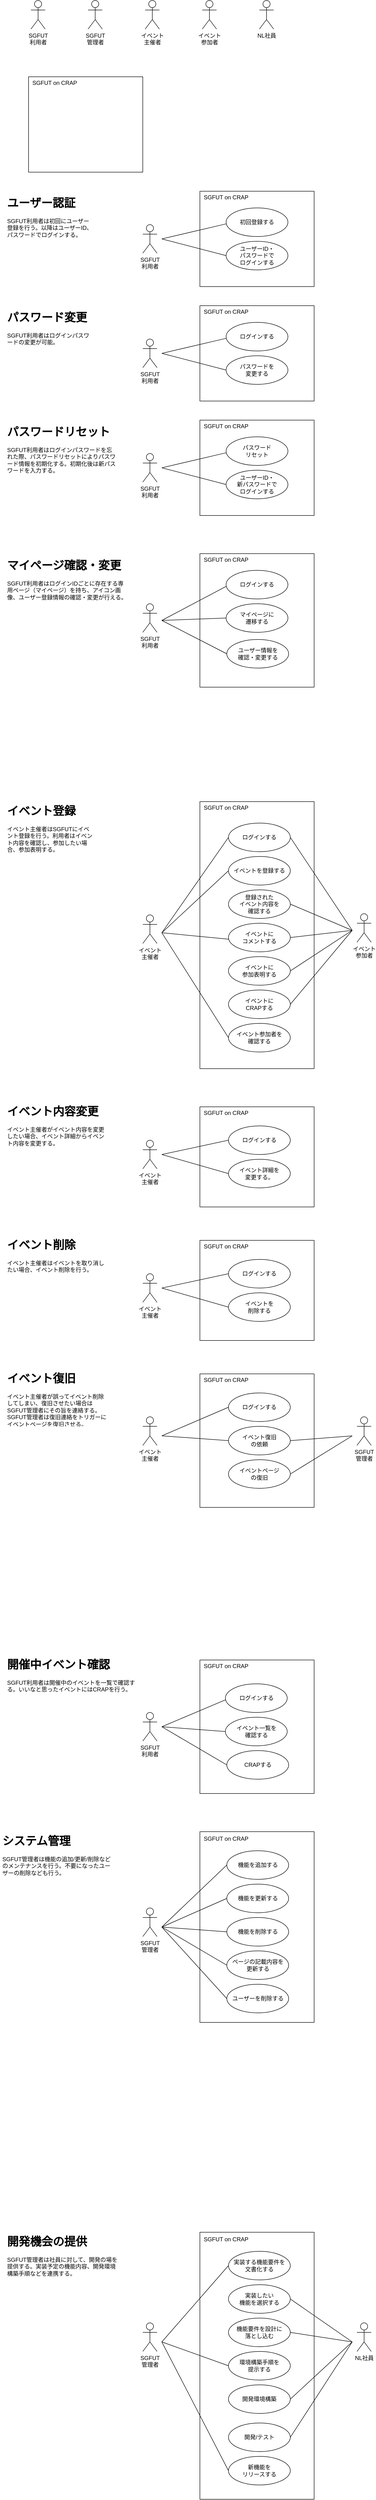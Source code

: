 <mxfile version="15.9.4" type="github">
  <diagram id="v2qQB46jnsBQJeu8lHIV" name="Page-1">
    <mxGraphModel dx="1825" dy="1777" grid="0" gridSize="10" guides="1" tooltips="1" connect="1" arrows="1" fold="1" page="1" pageScale="1" pageWidth="827" pageHeight="1169" math="0" shadow="0">
      <root>
        <mxCell id="0" />
        <mxCell id="1" parent="0" />
        <mxCell id="WeLaR92I-kGNufDvTVf9-1" value="イベント&lt;br&gt;主催者" style="shape=umlActor;verticalLabelPosition=bottom;verticalAlign=top;html=1;outlineConnect=0;fontStyle=0" parent="1" vertex="1">
          <mxGeometry x="-520" y="797.5" width="30" height="60" as="geometry" />
        </mxCell>
        <mxCell id="WeLaR92I-kGNufDvTVf9-4" value="" style="rounded=0;whiteSpace=wrap;html=1;" parent="1" vertex="1">
          <mxGeometry x="-400" y="560" width="240" height="560" as="geometry" />
        </mxCell>
        <mxCell id="WeLaR92I-kGNufDvTVf9-5" value="SGFUT on CRAP" style="text;html=1;strokeColor=none;fillColor=none;align=center;verticalAlign=middle;whiteSpace=wrap;rounded=0;" parent="1" vertex="1">
          <mxGeometry x="-400" y="560" width="110" height="25" as="geometry" />
        </mxCell>
        <mxCell id="WeLaR92I-kGNufDvTVf9-8" value="ログインする" style="ellipse;whiteSpace=wrap;html=1;" parent="1" vertex="1">
          <mxGeometry x="-340" y="605" width="130" height="60" as="geometry" />
        </mxCell>
        <mxCell id="WeLaR92I-kGNufDvTVf9-9" value="イベントを登録する" style="ellipse;whiteSpace=wrap;html=1;" parent="1" vertex="1">
          <mxGeometry x="-340" y="675" width="130" height="60" as="geometry" />
        </mxCell>
        <mxCell id="WeLaR92I-kGNufDvTVf9-10" value="登録された&lt;br&gt;イベント内容を&lt;br&gt;確認する" style="ellipse;whiteSpace=wrap;html=1;" parent="1" vertex="1">
          <mxGeometry x="-340" y="745" width="130" height="60" as="geometry" />
        </mxCell>
        <mxCell id="WeLaR92I-kGNufDvTVf9-11" value="イベントに&lt;br&gt;コメントする" style="ellipse;whiteSpace=wrap;html=1;" parent="1" vertex="1">
          <mxGeometry x="-340" y="815" width="130" height="60" as="geometry" />
        </mxCell>
        <mxCell id="WeLaR92I-kGNufDvTVf9-12" value="イベントに&lt;br&gt;参加表明する" style="ellipse;whiteSpace=wrap;html=1;" parent="1" vertex="1">
          <mxGeometry x="-340" y="885" width="130" height="60" as="geometry" />
        </mxCell>
        <mxCell id="WeLaR92I-kGNufDvTVf9-13" value="イベントに&lt;br&gt;CRAPする" style="ellipse;whiteSpace=wrap;html=1;" parent="1" vertex="1">
          <mxGeometry x="-340" y="955" width="130" height="60" as="geometry" />
        </mxCell>
        <mxCell id="WeLaR92I-kGNufDvTVf9-16" value="" style="endArrow=none;html=1;rounded=0;entryX=0;entryY=0.5;entryDx=0;entryDy=0;" parent="1" target="WeLaR92I-kGNufDvTVf9-8" edge="1">
          <mxGeometry width="50" height="50" relative="1" as="geometry">
            <mxPoint x="-480" y="835" as="sourcePoint" />
            <mxPoint x="-329.22" y="648.3" as="targetPoint" />
          </mxGeometry>
        </mxCell>
        <mxCell id="WeLaR92I-kGNufDvTVf9-17" value="" style="endArrow=none;html=1;rounded=0;entryX=0;entryY=0.5;entryDx=0;entryDy=0;" parent="1" target="WeLaR92I-kGNufDvTVf9-9" edge="1">
          <mxGeometry width="50" height="50" relative="1" as="geometry">
            <mxPoint x="-480" y="835" as="sourcePoint" />
            <mxPoint x="-330.0" y="715" as="targetPoint" />
          </mxGeometry>
        </mxCell>
        <mxCell id="WeLaR92I-kGNufDvTVf9-18" value="" style="endArrow=none;html=1;rounded=0;entryX=1;entryY=0.5;entryDx=0;entryDy=0;" parent="1" target="WeLaR92I-kGNufDvTVf9-10" edge="1">
          <mxGeometry width="50" height="50" relative="1" as="geometry">
            <mxPoint x="-80" y="830" as="sourcePoint" />
            <mxPoint x="-330.0" y="785" as="targetPoint" />
          </mxGeometry>
        </mxCell>
        <mxCell id="WeLaR92I-kGNufDvTVf9-19" value="" style="endArrow=none;html=1;rounded=0;entryX=0.006;entryY=0.559;entryDx=0;entryDy=0;entryPerimeter=0;" parent="1" target="WeLaR92I-kGNufDvTVf9-11" edge="1">
          <mxGeometry width="50" height="50" relative="1" as="geometry">
            <mxPoint x="-480" y="835" as="sourcePoint" />
            <mxPoint x="-330.26" y="858.72" as="targetPoint" />
          </mxGeometry>
        </mxCell>
        <mxCell id="WeLaR92I-kGNufDvTVf9-23" value="SGFUT&lt;br&gt;管理者" style="shape=umlActor;verticalLabelPosition=bottom;verticalAlign=top;html=1;outlineConnect=0;fontStyle=0" parent="1" vertex="1">
          <mxGeometry x="-520" y="2880" width="30" height="60" as="geometry" />
        </mxCell>
        <mxCell id="WeLaR92I-kGNufDvTVf9-24" value="" style="rounded=0;whiteSpace=wrap;html=1;" parent="1" vertex="1">
          <mxGeometry x="-400" y="2720" width="240" height="400" as="geometry" />
        </mxCell>
        <mxCell id="WeLaR92I-kGNufDvTVf9-25" value="SGFUT on CRAP" style="text;html=1;strokeColor=none;fillColor=none;align=center;verticalAlign=middle;whiteSpace=wrap;rounded=0;" parent="1" vertex="1">
          <mxGeometry x="-400" y="2720" width="110" height="30" as="geometry" />
        </mxCell>
        <mxCell id="WeLaR92I-kGNufDvTVf9-26" value="機能を追加する" style="ellipse;whiteSpace=wrap;html=1;" parent="1" vertex="1">
          <mxGeometry x="-343.5" y="2760" width="130" height="60" as="geometry" />
        </mxCell>
        <mxCell id="WeLaR92I-kGNufDvTVf9-27" value="機能を更新する" style="ellipse;whiteSpace=wrap;html=1;" parent="1" vertex="1">
          <mxGeometry x="-343.5" y="2830" width="130" height="60" as="geometry" />
        </mxCell>
        <mxCell id="WeLaR92I-kGNufDvTVf9-28" value="機能を削除する" style="ellipse;whiteSpace=wrap;html=1;" parent="1" vertex="1">
          <mxGeometry x="-343.5" y="2900" width="130" height="60" as="geometry" />
        </mxCell>
        <mxCell id="WeLaR92I-kGNufDvTVf9-29" value="ページの記載内容を&lt;br&gt;更新する" style="ellipse;whiteSpace=wrap;html=1;" parent="1" vertex="1">
          <mxGeometry x="-343.5" y="2970" width="130" height="60" as="geometry" />
        </mxCell>
        <mxCell id="WeLaR92I-kGNufDvTVf9-30" value="ユーザーを削除する" style="ellipse;whiteSpace=wrap;html=1;" parent="1" vertex="1">
          <mxGeometry x="-343.5" y="3040" width="130" height="60" as="geometry" />
        </mxCell>
        <mxCell id="WeLaR92I-kGNufDvTVf9-31" value="" style="endArrow=none;html=1;rounded=0;entryX=0;entryY=0.5;entryDx=0;entryDy=0;" parent="1" target="WeLaR92I-kGNufDvTVf9-26" edge="1">
          <mxGeometry width="50" height="50" relative="1" as="geometry">
            <mxPoint x="-480" y="2920" as="sourcePoint" />
            <mxPoint x="-340" y="2794.57" as="targetPoint" />
          </mxGeometry>
        </mxCell>
        <mxCell id="WeLaR92I-kGNufDvTVf9-32" value="" style="endArrow=none;html=1;rounded=0;entryX=0;entryY=0.5;entryDx=0;entryDy=0;" parent="1" target="WeLaR92I-kGNufDvTVf9-27" edge="1">
          <mxGeometry width="50" height="50" relative="1" as="geometry">
            <mxPoint x="-480" y="2920" as="sourcePoint" />
            <mxPoint x="-330.0" y="2800" as="targetPoint" />
          </mxGeometry>
        </mxCell>
        <mxCell id="WeLaR92I-kGNufDvTVf9-33" value="" style="endArrow=none;html=1;rounded=0;entryX=0;entryY=0.5;entryDx=0;entryDy=0;" parent="1" target="WeLaR92I-kGNufDvTVf9-28" edge="1">
          <mxGeometry width="50" height="50" relative="1" as="geometry">
            <mxPoint x="-480" y="2920" as="sourcePoint" />
            <mxPoint x="-330.0" y="2870" as="targetPoint" />
          </mxGeometry>
        </mxCell>
        <mxCell id="WeLaR92I-kGNufDvTVf9-34" value="" style="endArrow=none;html=1;rounded=0;entryX=0;entryY=0.5;entryDx=0;entryDy=0;" parent="1" target="WeLaR92I-kGNufDvTVf9-29" edge="1">
          <mxGeometry width="50" height="50" relative="1" as="geometry">
            <mxPoint x="-480" y="2920" as="sourcePoint" />
            <mxPoint x="-330.0" y="2940" as="targetPoint" />
          </mxGeometry>
        </mxCell>
        <mxCell id="WeLaR92I-kGNufDvTVf9-35" value="" style="endArrow=none;html=1;rounded=0;entryX=0;entryY=0.5;entryDx=0;entryDy=0;" parent="1" target="WeLaR92I-kGNufDvTVf9-30" edge="1">
          <mxGeometry width="50" height="50" relative="1" as="geometry">
            <mxPoint x="-480" y="2920" as="sourcePoint" />
            <mxPoint x="-330.0" y="3010" as="targetPoint" />
          </mxGeometry>
        </mxCell>
        <mxCell id="WeLaR92I-kGNufDvTVf9-37" value="&lt;h1&gt;イベント登録&lt;/h1&gt;&lt;p&gt;イベント主催者はSGFUTにイベント登録を行う。利用者はイベント内容を確認し、参加したい場合、参加表明する。&lt;/p&gt;" style="text;html=1;strokeColor=none;fillColor=none;spacing=5;spacingTop=-20;whiteSpace=wrap;overflow=hidden;rounded=0;" parent="1" vertex="1">
          <mxGeometry x="-810" y="560" width="190" height="120" as="geometry" />
        </mxCell>
        <mxCell id="WeLaR92I-kGNufDvTVf9-41" value="&lt;h1&gt;システム管理&lt;/h1&gt;&lt;p&gt;SGFUT管理者は機能の追加/更新/削除などのメンテナンスを行う。不要になったユーザーの削除なども行う。&lt;/p&gt;" style="text;html=1;strokeColor=none;fillColor=none;spacing=5;spacingTop=-20;whiteSpace=wrap;overflow=hidden;rounded=0;" parent="1" vertex="1">
          <mxGeometry x="-820" y="2720" width="240" height="120" as="geometry" />
        </mxCell>
        <mxCell id="WeLaR92I-kGNufDvTVf9-42" value="&lt;h1&gt;開発機会の提供&lt;/h1&gt;&lt;p&gt;SGFUT管理者は社員に対して、開発の場を提供する。実装予定の機能内容、開発環境構築手順などを連携する。&lt;/p&gt;" style="text;html=1;strokeColor=none;fillColor=none;spacing=5;spacingTop=-20;whiteSpace=wrap;overflow=hidden;rounded=0;" parent="1" vertex="1">
          <mxGeometry x="-810" y="3560" width="240" height="120" as="geometry" />
        </mxCell>
        <mxCell id="WeLaR92I-kGNufDvTVf9-60" value="&lt;h1&gt;イベント内容変更&lt;/h1&gt;&lt;p&gt;イベント主催者がイベント内容を変更したい場合、イベント詳細からイベント内容を変更する。&lt;/p&gt;" style="text;html=1;strokeColor=none;fillColor=none;spacing=5;spacingTop=-20;whiteSpace=wrap;overflow=hidden;rounded=0;" parent="1" vertex="1">
          <mxGeometry x="-810" y="1190" width="220" height="120" as="geometry" />
        </mxCell>
        <mxCell id="WeLaR92I-kGNufDvTVf9-61" value="&lt;h1&gt;パスワード変更&lt;/h1&gt;&lt;p&gt;SGFUT利用者はログインパスワードの変更が可能。&lt;/p&gt;" style="text;html=1;strokeColor=none;fillColor=none;spacing=5;spacingTop=-20;whiteSpace=wrap;overflow=hidden;rounded=0;" parent="1" vertex="1">
          <mxGeometry x="-810" y="-475" width="190" height="120" as="geometry" />
        </mxCell>
        <mxCell id="WeLaR92I-kGNufDvTVf9-106" value="イベント&lt;br&gt;参加者" style="shape=umlActor;verticalLabelPosition=bottom;verticalAlign=top;html=1;outlineConnect=0;fontStyle=0" parent="1" vertex="1">
          <mxGeometry x="-70" y="795" width="30" height="60" as="geometry" />
        </mxCell>
        <mxCell id="WeLaR92I-kGNufDvTVf9-107" value="" style="endArrow=none;html=1;rounded=0;entryX=1;entryY=0.5;entryDx=0;entryDy=0;" parent="1" target="WeLaR92I-kGNufDvTVf9-11" edge="1">
          <mxGeometry width="50" height="50" relative="1" as="geometry">
            <mxPoint x="-80" y="830" as="sourcePoint" />
            <mxPoint x="-200.0" y="785" as="targetPoint" />
          </mxGeometry>
        </mxCell>
        <mxCell id="WeLaR92I-kGNufDvTVf9-108" value="" style="endArrow=none;html=1;rounded=0;entryX=1;entryY=0.5;entryDx=0;entryDy=0;" parent="1" target="WeLaR92I-kGNufDvTVf9-12" edge="1">
          <mxGeometry width="50" height="50" relative="1" as="geometry">
            <mxPoint x="-80" y="830" as="sourcePoint" />
            <mxPoint x="-200.0" y="925" as="targetPoint" />
          </mxGeometry>
        </mxCell>
        <mxCell id="WeLaR92I-kGNufDvTVf9-109" value="" style="endArrow=none;html=1;rounded=0;entryX=1;entryY=0.5;entryDx=0;entryDy=0;" parent="1" target="WeLaR92I-kGNufDvTVf9-13" edge="1">
          <mxGeometry width="50" height="50" relative="1" as="geometry">
            <mxPoint x="-80" y="830" as="sourcePoint" />
            <mxPoint x="-200.0" y="995" as="targetPoint" />
          </mxGeometry>
        </mxCell>
        <mxCell id="WeLaR92I-kGNufDvTVf9-110" value="" style="endArrow=none;html=1;rounded=0;entryX=1;entryY=0.5;entryDx=0;entryDy=0;" parent="1" target="WeLaR92I-kGNufDvTVf9-8" edge="1">
          <mxGeometry width="50" height="50" relative="1" as="geometry">
            <mxPoint x="-80" y="830" as="sourcePoint" />
            <mxPoint x="-200.0" y="785" as="targetPoint" />
          </mxGeometry>
        </mxCell>
        <mxCell id="WeLaR92I-kGNufDvTVf9-111" value="イベント参加者を&lt;br&gt;確認する" style="ellipse;whiteSpace=wrap;html=1;" parent="1" vertex="1">
          <mxGeometry x="-340" y="1025" width="130" height="60" as="geometry" />
        </mxCell>
        <mxCell id="WeLaR92I-kGNufDvTVf9-112" value="" style="endArrow=none;html=1;rounded=0;entryX=0;entryY=0.5;entryDx=0;entryDy=0;" parent="1" target="WeLaR92I-kGNufDvTVf9-111" edge="1">
          <mxGeometry width="50" height="50" relative="1" as="geometry">
            <mxPoint x="-480" y="835" as="sourcePoint" />
            <mxPoint x="-329.22" y="858.54" as="targetPoint" />
          </mxGeometry>
        </mxCell>
        <mxCell id="WeLaR92I-kGNufDvTVf9-114" value="イベント&lt;br&gt;主催者" style="shape=umlActor;verticalLabelPosition=bottom;verticalAlign=top;html=1;outlineConnect=0;fontStyle=0" parent="1" vertex="1">
          <mxGeometry x="-520" y="1270" width="30" height="60" as="geometry" />
        </mxCell>
        <mxCell id="WeLaR92I-kGNufDvTVf9-115" value="" style="rounded=0;whiteSpace=wrap;html=1;" parent="1" vertex="1">
          <mxGeometry x="-400" y="1200" width="240" height="210" as="geometry" />
        </mxCell>
        <mxCell id="WeLaR92I-kGNufDvTVf9-116" value="SGFUT on CRAP" style="text;html=1;strokeColor=none;fillColor=none;align=center;verticalAlign=middle;whiteSpace=wrap;rounded=0;" parent="1" vertex="1">
          <mxGeometry x="-400" y="1200" width="110" height="25" as="geometry" />
        </mxCell>
        <mxCell id="WeLaR92I-kGNufDvTVf9-117" value="ログインする" style="ellipse;whiteSpace=wrap;html=1;" parent="1" vertex="1">
          <mxGeometry x="-340" y="1240" width="130" height="60" as="geometry" />
        </mxCell>
        <mxCell id="WeLaR92I-kGNufDvTVf9-118" value="イベント詳細を&lt;br&gt;変更する。" style="ellipse;whiteSpace=wrap;html=1;" parent="1" vertex="1">
          <mxGeometry x="-340" y="1310" width="130" height="60" as="geometry" />
        </mxCell>
        <mxCell id="WeLaR92I-kGNufDvTVf9-123" value="" style="endArrow=none;html=1;rounded=0;entryX=0;entryY=0.5;entryDx=0;entryDy=0;" parent="1" target="WeLaR92I-kGNufDvTVf9-117" edge="1">
          <mxGeometry width="50" height="50" relative="1" as="geometry">
            <mxPoint x="-480" y="1300" as="sourcePoint" />
            <mxPoint x="-334.22" y="1113.3" as="targetPoint" />
          </mxGeometry>
        </mxCell>
        <mxCell id="WeLaR92I-kGNufDvTVf9-124" value="" style="endArrow=none;html=1;rounded=0;entryX=0;entryY=0.5;entryDx=0;entryDy=0;" parent="1" target="WeLaR92I-kGNufDvTVf9-118" edge="1">
          <mxGeometry width="50" height="50" relative="1" as="geometry">
            <mxPoint x="-480" y="1300" as="sourcePoint" />
            <mxPoint x="-335.0" y="1180" as="targetPoint" />
          </mxGeometry>
        </mxCell>
        <mxCell id="WeLaR92I-kGNufDvTVf9-135" value="SGFUT&lt;br&gt;利用者" style="shape=umlActor;verticalLabelPosition=bottom;verticalAlign=top;html=1;outlineConnect=0;fontStyle=0" parent="1" vertex="1">
          <mxGeometry x="-520" y="-410" width="30" height="60" as="geometry" />
        </mxCell>
        <mxCell id="WeLaR92I-kGNufDvTVf9-136" value="" style="rounded=0;whiteSpace=wrap;html=1;" parent="1" vertex="1">
          <mxGeometry x="-400" y="-480" width="240" height="200" as="geometry" />
        </mxCell>
        <mxCell id="WeLaR92I-kGNufDvTVf9-137" value="SGFUT on CRAP" style="text;html=1;strokeColor=none;fillColor=none;align=center;verticalAlign=middle;whiteSpace=wrap;rounded=0;" parent="1" vertex="1">
          <mxGeometry x="-400" y="-480" width="110" height="25" as="geometry" />
        </mxCell>
        <mxCell id="WeLaR92I-kGNufDvTVf9-138" value="ログインする" style="ellipse;whiteSpace=wrap;html=1;" parent="1" vertex="1">
          <mxGeometry x="-345" y="-445" width="130" height="60" as="geometry" />
        </mxCell>
        <mxCell id="WeLaR92I-kGNufDvTVf9-139" value="パスワードを&lt;br&gt;変更する" style="ellipse;whiteSpace=wrap;html=1;" parent="1" vertex="1">
          <mxGeometry x="-345" y="-375" width="130" height="60" as="geometry" />
        </mxCell>
        <mxCell id="WeLaR92I-kGNufDvTVf9-145" value="" style="endArrow=none;html=1;rounded=0;entryX=0.006;entryY=0.555;entryDx=0;entryDy=0;entryPerimeter=0;" parent="1" target="WeLaR92I-kGNufDvTVf9-138" edge="1">
          <mxGeometry width="50" height="50" relative="1" as="geometry">
            <mxPoint x="-480" y="-380" as="sourcePoint" />
            <mxPoint x="-360" y="-540" as="targetPoint" />
          </mxGeometry>
        </mxCell>
        <mxCell id="WeLaR92I-kGNufDvTVf9-146" value="" style="endArrow=none;html=1;rounded=0;entryX=0;entryY=0.5;entryDx=0;entryDy=0;" parent="1" target="WeLaR92I-kGNufDvTVf9-139" edge="1">
          <mxGeometry width="50" height="50" relative="1" as="geometry">
            <mxPoint x="-480" y="-380" as="sourcePoint" />
            <mxPoint x="-319.22" y="-566.7" as="targetPoint" />
          </mxGeometry>
        </mxCell>
        <mxCell id="WeLaR92I-kGNufDvTVf9-154" value="&lt;h1&gt;開催中イベント確認&lt;/h1&gt;&lt;p&gt;SGFUT利用者は開催中のイベントを一覧で確認する。いいなと思ったイベントにはCRAPを行う。&lt;/p&gt;" style="text;html=1;strokeColor=none;fillColor=none;spacing=5;spacingTop=-20;whiteSpace=wrap;overflow=hidden;rounded=0;" parent="1" vertex="1">
          <mxGeometry x="-810" y="2350" width="290" height="120" as="geometry" />
        </mxCell>
        <mxCell id="WeLaR92I-kGNufDvTVf9-155" value="SGFUT&lt;br&gt;利用者" style="shape=umlActor;verticalLabelPosition=bottom;verticalAlign=top;html=1;outlineConnect=0;fontStyle=0" parent="1" vertex="1">
          <mxGeometry x="-520" y="2470" width="30" height="60" as="geometry" />
        </mxCell>
        <mxCell id="WeLaR92I-kGNufDvTVf9-156" value="" style="rounded=0;whiteSpace=wrap;html=1;" parent="1" vertex="1">
          <mxGeometry x="-400" y="2360" width="240" height="280" as="geometry" />
        </mxCell>
        <mxCell id="WeLaR92I-kGNufDvTVf9-157" value="SGFUT on CRAP" style="text;html=1;strokeColor=none;fillColor=none;align=center;verticalAlign=middle;whiteSpace=wrap;rounded=0;" parent="1" vertex="1">
          <mxGeometry x="-400" y="2360" width="110" height="25" as="geometry" />
        </mxCell>
        <mxCell id="WeLaR92I-kGNufDvTVf9-158" value="ログインする" style="ellipse;whiteSpace=wrap;html=1;" parent="1" vertex="1">
          <mxGeometry x="-346.5" y="2410" width="130" height="60" as="geometry" />
        </mxCell>
        <mxCell id="WeLaR92I-kGNufDvTVf9-159" value="イベント一覧を&lt;br&gt;確認する" style="ellipse;whiteSpace=wrap;html=1;" parent="1" vertex="1">
          <mxGeometry x="-346.5" y="2480" width="130" height="60" as="geometry" />
        </mxCell>
        <mxCell id="WeLaR92I-kGNufDvTVf9-160" value="" style="endArrow=none;html=1;rounded=0;entryX=0.006;entryY=0.555;entryDx=0;entryDy=0;entryPerimeter=0;" parent="1" target="WeLaR92I-kGNufDvTVf9-158" edge="1">
          <mxGeometry width="50" height="50" relative="1" as="geometry">
            <mxPoint x="-480" y="2500" as="sourcePoint" />
            <mxPoint x="-360" y="2300" as="targetPoint" />
          </mxGeometry>
        </mxCell>
        <mxCell id="WeLaR92I-kGNufDvTVf9-161" value="" style="endArrow=none;html=1;rounded=0;entryX=0;entryY=0.5;entryDx=0;entryDy=0;" parent="1" target="WeLaR92I-kGNufDvTVf9-159" edge="1">
          <mxGeometry width="50" height="50" relative="1" as="geometry">
            <mxPoint x="-480" y="2500" as="sourcePoint" />
            <mxPoint x="-319.22" y="2273.3" as="targetPoint" />
          </mxGeometry>
        </mxCell>
        <mxCell id="WeLaR92I-kGNufDvTVf9-162" value="CRAPする" style="ellipse;whiteSpace=wrap;html=1;" parent="1" vertex="1">
          <mxGeometry x="-343.5" y="2550" width="130" height="60" as="geometry" />
        </mxCell>
        <mxCell id="WeLaR92I-kGNufDvTVf9-163" value="" style="endArrow=none;html=1;rounded=0;entryX=0;entryY=0.5;entryDx=0;entryDy=0;" parent="1" target="WeLaR92I-kGNufDvTVf9-162" edge="1">
          <mxGeometry width="50" height="50" relative="1" as="geometry">
            <mxPoint x="-480" y="2500" as="sourcePoint" />
            <mxPoint x="-316.22" y="2343.3" as="targetPoint" />
          </mxGeometry>
        </mxCell>
        <mxCell id="WeLaR92I-kGNufDvTVf9-164" value="SGFUT&lt;br&gt;管理者" style="shape=umlActor;verticalLabelPosition=bottom;verticalAlign=top;html=1;outlineConnect=0;fontStyle=0" parent="1" vertex="1">
          <mxGeometry x="-520" y="3750" width="30" height="60" as="geometry" />
        </mxCell>
        <mxCell id="WeLaR92I-kGNufDvTVf9-165" value="" style="rounded=0;whiteSpace=wrap;html=1;" parent="1" vertex="1">
          <mxGeometry x="-400" y="3560" width="240" height="560" as="geometry" />
        </mxCell>
        <mxCell id="WeLaR92I-kGNufDvTVf9-166" value="SGFUT on CRAP" style="text;html=1;strokeColor=none;fillColor=none;align=center;verticalAlign=middle;whiteSpace=wrap;rounded=0;" parent="1" vertex="1">
          <mxGeometry x="-445" y="3560" width="200" height="30" as="geometry" />
        </mxCell>
        <mxCell id="WeLaR92I-kGNufDvTVf9-167" value="実装する機能要件を&lt;br&gt;文書化する" style="ellipse;whiteSpace=wrap;html=1;" parent="1" vertex="1">
          <mxGeometry x="-340" y="3600" width="130" height="60" as="geometry" />
        </mxCell>
        <mxCell id="WeLaR92I-kGNufDvTVf9-168" value="機能要件を設計に&lt;br&gt;落とし込む" style="ellipse;whiteSpace=wrap;html=1;" parent="1" vertex="1">
          <mxGeometry x="-340" y="3740" width="130" height="60" as="geometry" />
        </mxCell>
        <mxCell id="WeLaR92I-kGNufDvTVf9-169" value="環境構築手順を&lt;br&gt;提示する" style="ellipse;whiteSpace=wrap;html=1;" parent="1" vertex="1">
          <mxGeometry x="-340" y="3810" width="130" height="60" as="geometry" />
        </mxCell>
        <mxCell id="WeLaR92I-kGNufDvTVf9-170" value="開発/テスト" style="ellipse;whiteSpace=wrap;html=1;" parent="1" vertex="1">
          <mxGeometry x="-340" y="3960" width="130" height="60" as="geometry" />
        </mxCell>
        <mxCell id="WeLaR92I-kGNufDvTVf9-171" value="新機能を&lt;br&gt;リリースする" style="ellipse;whiteSpace=wrap;html=1;" parent="1" vertex="1">
          <mxGeometry x="-340" y="4030" width="130" height="60" as="geometry" />
        </mxCell>
        <mxCell id="WeLaR92I-kGNufDvTVf9-172" value="" style="endArrow=none;html=1;rounded=0;entryX=0;entryY=0.5;entryDx=0;entryDy=0;" parent="1" target="WeLaR92I-kGNufDvTVf9-167" edge="1">
          <mxGeometry width="50" height="50" relative="1" as="geometry">
            <mxPoint x="-480" y="3790" as="sourcePoint" />
            <mxPoint x="-345" y="3634.57" as="targetPoint" />
          </mxGeometry>
        </mxCell>
        <mxCell id="WeLaR92I-kGNufDvTVf9-174" value="" style="endArrow=none;html=1;rounded=0;entryX=0;entryY=0.5;entryDx=0;entryDy=0;" parent="1" target="WeLaR92I-kGNufDvTVf9-169" edge="1">
          <mxGeometry width="50" height="50" relative="1" as="geometry">
            <mxPoint x="-480" y="3790" as="sourcePoint" />
            <mxPoint x="-335.0" y="3710" as="targetPoint" />
          </mxGeometry>
        </mxCell>
        <mxCell id="WeLaR92I-kGNufDvTVf9-176" value="" style="endArrow=none;html=1;rounded=0;entryX=0;entryY=0.5;entryDx=0;entryDy=0;" parent="1" target="WeLaR92I-kGNufDvTVf9-171" edge="1">
          <mxGeometry width="50" height="50" relative="1" as="geometry">
            <mxPoint x="-480" y="3790" as="sourcePoint" />
            <mxPoint x="-335.0" y="3850" as="targetPoint" />
          </mxGeometry>
        </mxCell>
        <mxCell id="WeLaR92I-kGNufDvTVf9-178" value="" style="endArrow=none;html=1;rounded=0;exitX=1;exitY=0.5;exitDx=0;exitDy=0;" parent="1" source="WeLaR92I-kGNufDvTVf9-179" edge="1">
          <mxGeometry width="50" height="50" relative="1" as="geometry">
            <mxPoint x="-485" y="3760" as="sourcePoint" />
            <mxPoint x="-80" y="3790" as="targetPoint" />
          </mxGeometry>
        </mxCell>
        <mxCell id="WeLaR92I-kGNufDvTVf9-179" value="開発環境構築" style="ellipse;whiteSpace=wrap;html=1;" parent="1" vertex="1">
          <mxGeometry x="-340" y="3880" width="130" height="60" as="geometry" />
        </mxCell>
        <mxCell id="WeLaR92I-kGNufDvTVf9-180" value="実装したい&lt;br&gt;機能を選択する" style="ellipse;whiteSpace=wrap;html=1;" parent="1" vertex="1">
          <mxGeometry x="-340" y="3670" width="130" height="60" as="geometry" />
        </mxCell>
        <mxCell id="WeLaR92I-kGNufDvTVf9-181" value="" style="endArrow=none;html=1;rounded=0;exitX=1;exitY=0.5;exitDx=0;exitDy=0;" parent="1" source="WeLaR92I-kGNufDvTVf9-180" edge="1">
          <mxGeometry width="50" height="50" relative="1" as="geometry">
            <mxPoint x="-205" y="3980" as="sourcePoint" />
            <mxPoint x="-80" y="3790" as="targetPoint" />
          </mxGeometry>
        </mxCell>
        <mxCell id="WeLaR92I-kGNufDvTVf9-182" value="" style="endArrow=none;html=1;rounded=0;exitX=1;exitY=0.5;exitDx=0;exitDy=0;" parent="1" source="WeLaR92I-kGNufDvTVf9-168" edge="1">
          <mxGeometry width="50" height="50" relative="1" as="geometry">
            <mxPoint x="-205" y="3920" as="sourcePoint" />
            <mxPoint x="-80" y="3790" as="targetPoint" />
          </mxGeometry>
        </mxCell>
        <mxCell id="WeLaR92I-kGNufDvTVf9-177" value="NL社員" style="shape=umlActor;verticalLabelPosition=bottom;verticalAlign=top;html=1;outlineConnect=0;fontStyle=0" parent="1" vertex="1">
          <mxGeometry x="-70" y="3750" width="30" height="60" as="geometry" />
        </mxCell>
        <mxCell id="A33HGGwkOWzx7C4AMWZ3-1" value="" style="endArrow=none;html=1;rounded=0;exitX=1;exitY=0.5;exitDx=0;exitDy=0;" edge="1" parent="1" source="WeLaR92I-kGNufDvTVf9-170">
          <mxGeometry width="50" height="50" relative="1" as="geometry">
            <mxPoint x="-215" y="3990" as="sourcePoint" />
            <mxPoint x="-80" y="3790" as="targetPoint" />
          </mxGeometry>
        </mxCell>
        <mxCell id="A33HGGwkOWzx7C4AMWZ3-2" value="" style="rounded=0;whiteSpace=wrap;html=1;" vertex="1" parent="1">
          <mxGeometry x="-760" y="-960" width="240" height="200" as="geometry" />
        </mxCell>
        <mxCell id="A33HGGwkOWzx7C4AMWZ3-3" value="SGFUT on CRAP" style="text;html=1;strokeColor=none;fillColor=none;align=center;verticalAlign=middle;whiteSpace=wrap;rounded=0;" vertex="1" parent="1">
          <mxGeometry x="-760" y="-960" width="110" height="25" as="geometry" />
        </mxCell>
        <mxCell id="A33HGGwkOWzx7C4AMWZ3-4" value="SGFUT&lt;br&gt;利用者" style="shape=umlActor;verticalLabelPosition=bottom;verticalAlign=top;html=1;outlineConnect=0;fontStyle=0" vertex="1" parent="1">
          <mxGeometry x="-755" y="-1120" width="30" height="60" as="geometry" />
        </mxCell>
        <mxCell id="A33HGGwkOWzx7C4AMWZ3-5" value="イベント&lt;br&gt;主催者" style="shape=umlActor;verticalLabelPosition=bottom;verticalAlign=top;html=1;outlineConnect=0;fontStyle=0" vertex="1" parent="1">
          <mxGeometry x="-515" y="-1120" width="30" height="60" as="geometry" />
        </mxCell>
        <mxCell id="A33HGGwkOWzx7C4AMWZ3-6" value="イベント&lt;br&gt;参加者" style="shape=umlActor;verticalLabelPosition=bottom;verticalAlign=top;html=1;outlineConnect=0;fontStyle=0" vertex="1" parent="1">
          <mxGeometry x="-395" y="-1120" width="30" height="60" as="geometry" />
        </mxCell>
        <mxCell id="A33HGGwkOWzx7C4AMWZ3-7" value="SGFUT&lt;br&gt;管理者" style="shape=umlActor;verticalLabelPosition=bottom;verticalAlign=top;html=1;outlineConnect=0;fontStyle=0" vertex="1" parent="1">
          <mxGeometry x="-635" y="-1120" width="30" height="60" as="geometry" />
        </mxCell>
        <mxCell id="A33HGGwkOWzx7C4AMWZ3-8" value="NL社員" style="shape=umlActor;verticalLabelPosition=bottom;verticalAlign=top;html=1;outlineConnect=0;fontStyle=0" vertex="1" parent="1">
          <mxGeometry x="-275" y="-1120" width="30" height="60" as="geometry" />
        </mxCell>
        <mxCell id="A33HGGwkOWzx7C4AMWZ3-12" value="&lt;h1&gt;イベント削除&lt;/h1&gt;&lt;p&gt;イベント主催者はイベントを取り消したい場合、イベント削除を行う。&lt;/p&gt;" style="text;html=1;strokeColor=none;fillColor=none;spacing=5;spacingTop=-20;whiteSpace=wrap;overflow=hidden;rounded=0;" vertex="1" parent="1">
          <mxGeometry x="-810" y="1470" width="220" height="120" as="geometry" />
        </mxCell>
        <mxCell id="A33HGGwkOWzx7C4AMWZ3-13" value="イベント&lt;br&gt;主催者" style="shape=umlActor;verticalLabelPosition=bottom;verticalAlign=top;html=1;outlineConnect=0;fontStyle=0" vertex="1" parent="1">
          <mxGeometry x="-520" y="1550" width="30" height="60" as="geometry" />
        </mxCell>
        <mxCell id="A33HGGwkOWzx7C4AMWZ3-14" value="" style="rounded=0;whiteSpace=wrap;html=1;" vertex="1" parent="1">
          <mxGeometry x="-400" y="1480" width="240" height="210" as="geometry" />
        </mxCell>
        <mxCell id="A33HGGwkOWzx7C4AMWZ3-15" value="SGFUT on CRAP" style="text;html=1;strokeColor=none;fillColor=none;align=center;verticalAlign=middle;whiteSpace=wrap;rounded=0;" vertex="1" parent="1">
          <mxGeometry x="-400" y="1480" width="110" height="25" as="geometry" />
        </mxCell>
        <mxCell id="A33HGGwkOWzx7C4AMWZ3-16" value="ログインする" style="ellipse;whiteSpace=wrap;html=1;" vertex="1" parent="1">
          <mxGeometry x="-340" y="1520" width="130" height="60" as="geometry" />
        </mxCell>
        <mxCell id="A33HGGwkOWzx7C4AMWZ3-17" value="イベントを&lt;br&gt;削除する" style="ellipse;whiteSpace=wrap;html=1;" vertex="1" parent="1">
          <mxGeometry x="-340" y="1590" width="130" height="60" as="geometry" />
        </mxCell>
        <mxCell id="A33HGGwkOWzx7C4AMWZ3-18" value="" style="endArrow=none;html=1;rounded=0;entryX=0;entryY=0.5;entryDx=0;entryDy=0;" edge="1" parent="1" target="A33HGGwkOWzx7C4AMWZ3-16">
          <mxGeometry width="50" height="50" relative="1" as="geometry">
            <mxPoint x="-480.0" y="1580" as="sourcePoint" />
            <mxPoint x="-334.22" y="1393.3" as="targetPoint" />
          </mxGeometry>
        </mxCell>
        <mxCell id="A33HGGwkOWzx7C4AMWZ3-19" value="" style="endArrow=none;html=1;rounded=0;entryX=0;entryY=0.5;entryDx=0;entryDy=0;" edge="1" parent="1" target="A33HGGwkOWzx7C4AMWZ3-17">
          <mxGeometry width="50" height="50" relative="1" as="geometry">
            <mxPoint x="-480.0" y="1580" as="sourcePoint" />
            <mxPoint x="-335.0" y="1460" as="targetPoint" />
          </mxGeometry>
        </mxCell>
        <mxCell id="A33HGGwkOWzx7C4AMWZ3-20" value="&lt;h1&gt;イベント復旧&lt;/h1&gt;&lt;p&gt;イベント主催者が誤ってイベント削除してしまい、復旧させたい場合はSGFUT管理者にその旨を連絡する。SGFUT管理者は復旧連絡をトリガーにイベントページを復旧させる。&lt;/p&gt;" style="text;html=1;strokeColor=none;fillColor=none;spacing=5;spacingTop=-20;whiteSpace=wrap;overflow=hidden;rounded=0;" vertex="1" parent="1">
          <mxGeometry x="-810" y="1750" width="220" height="120" as="geometry" />
        </mxCell>
        <mxCell id="A33HGGwkOWzx7C4AMWZ3-21" value="イベント&lt;br&gt;主催者" style="shape=umlActor;verticalLabelPosition=bottom;verticalAlign=top;html=1;outlineConnect=0;fontStyle=0" vertex="1" parent="1">
          <mxGeometry x="-520" y="1850" width="30" height="60" as="geometry" />
        </mxCell>
        <mxCell id="A33HGGwkOWzx7C4AMWZ3-22" value="" style="rounded=0;whiteSpace=wrap;html=1;" vertex="1" parent="1">
          <mxGeometry x="-400" y="1760" width="240" height="280" as="geometry" />
        </mxCell>
        <mxCell id="A33HGGwkOWzx7C4AMWZ3-23" value="SGFUT on CRAP" style="text;html=1;strokeColor=none;fillColor=none;align=center;verticalAlign=middle;whiteSpace=wrap;rounded=0;" vertex="1" parent="1">
          <mxGeometry x="-400" y="1760" width="110" height="25" as="geometry" />
        </mxCell>
        <mxCell id="A33HGGwkOWzx7C4AMWZ3-24" value="ログインする" style="ellipse;whiteSpace=wrap;html=1;" vertex="1" parent="1">
          <mxGeometry x="-340" y="1800" width="130" height="60" as="geometry" />
        </mxCell>
        <mxCell id="A33HGGwkOWzx7C4AMWZ3-25" value="イベント復旧&lt;br&gt;の依頼" style="ellipse;whiteSpace=wrap;html=1;" vertex="1" parent="1">
          <mxGeometry x="-340" y="1870" width="130" height="60" as="geometry" />
        </mxCell>
        <mxCell id="A33HGGwkOWzx7C4AMWZ3-26" value="" style="endArrow=none;html=1;rounded=0;entryX=0;entryY=0.5;entryDx=0;entryDy=0;" edge="1" parent="1" target="A33HGGwkOWzx7C4AMWZ3-24">
          <mxGeometry width="50" height="50" relative="1" as="geometry">
            <mxPoint x="-480" y="1890" as="sourcePoint" />
            <mxPoint x="-334.22" y="1673.3" as="targetPoint" />
          </mxGeometry>
        </mxCell>
        <mxCell id="A33HGGwkOWzx7C4AMWZ3-27" value="" style="endArrow=none;html=1;rounded=0;entryX=0;entryY=0.5;entryDx=0;entryDy=0;" edge="1" parent="1" target="A33HGGwkOWzx7C4AMWZ3-25">
          <mxGeometry width="50" height="50" relative="1" as="geometry">
            <mxPoint x="-480" y="1890" as="sourcePoint" />
            <mxPoint x="-335.0" y="1740" as="targetPoint" />
          </mxGeometry>
        </mxCell>
        <mxCell id="A33HGGwkOWzx7C4AMWZ3-28" value="SGFUT&lt;br&gt;管理者" style="shape=umlActor;verticalLabelPosition=bottom;verticalAlign=top;html=1;outlineConnect=0;fontStyle=0" vertex="1" parent="1">
          <mxGeometry x="-70" y="1850" width="30" height="60" as="geometry" />
        </mxCell>
        <mxCell id="A33HGGwkOWzx7C4AMWZ3-29" value="イベントページ&lt;br&gt;の復旧" style="ellipse;whiteSpace=wrap;html=1;" vertex="1" parent="1">
          <mxGeometry x="-340" y="1940" width="130" height="60" as="geometry" />
        </mxCell>
        <mxCell id="A33HGGwkOWzx7C4AMWZ3-30" value="" style="endArrow=none;html=1;rounded=0;entryX=1;entryY=0.5;entryDx=0;entryDy=0;" edge="1" parent="1" target="A33HGGwkOWzx7C4AMWZ3-29">
          <mxGeometry width="50" height="50" relative="1" as="geometry">
            <mxPoint x="-80" y="1890" as="sourcePoint" />
            <mxPoint x="-330.0" y="1840.0" as="targetPoint" />
          </mxGeometry>
        </mxCell>
        <mxCell id="A33HGGwkOWzx7C4AMWZ3-31" value="" style="endArrow=none;html=1;rounded=0;entryX=1;entryY=0.5;entryDx=0;entryDy=0;" edge="1" parent="1" target="A33HGGwkOWzx7C4AMWZ3-25">
          <mxGeometry width="50" height="50" relative="1" as="geometry">
            <mxPoint x="-80" y="1890" as="sourcePoint" />
            <mxPoint x="-200.0" y="1980.0" as="targetPoint" />
          </mxGeometry>
        </mxCell>
        <mxCell id="A33HGGwkOWzx7C4AMWZ3-32" value="&lt;h1&gt;パスワードリセット&lt;/h1&gt;&lt;p&gt;SGFUT利用者はログインパスワードを忘れた際、パスワードリセットによりパスワード情報を初期化する。初期化後は新パスワードを入力する。&lt;/p&gt;" style="text;html=1;strokeColor=none;fillColor=none;spacing=5;spacingTop=-20;whiteSpace=wrap;overflow=hidden;rounded=0;" vertex="1" parent="1">
          <mxGeometry x="-810" y="-235" width="240" height="120" as="geometry" />
        </mxCell>
        <mxCell id="A33HGGwkOWzx7C4AMWZ3-33" value="SGFUT&lt;br&gt;利用者" style="shape=umlActor;verticalLabelPosition=bottom;verticalAlign=top;html=1;outlineConnect=0;fontStyle=0" vertex="1" parent="1">
          <mxGeometry x="-520" y="-170" width="30" height="60" as="geometry" />
        </mxCell>
        <mxCell id="A33HGGwkOWzx7C4AMWZ3-34" value="" style="rounded=0;whiteSpace=wrap;html=1;" vertex="1" parent="1">
          <mxGeometry x="-400" y="-240" width="240" height="200" as="geometry" />
        </mxCell>
        <mxCell id="A33HGGwkOWzx7C4AMWZ3-35" value="SGFUT on CRAP" style="text;html=1;strokeColor=none;fillColor=none;align=center;verticalAlign=middle;whiteSpace=wrap;rounded=0;" vertex="1" parent="1">
          <mxGeometry x="-400" y="-240" width="110" height="25" as="geometry" />
        </mxCell>
        <mxCell id="A33HGGwkOWzx7C4AMWZ3-36" value="パスワード&lt;br&gt;リセット" style="ellipse;whiteSpace=wrap;html=1;" vertex="1" parent="1">
          <mxGeometry x="-345" y="-205" width="130" height="60" as="geometry" />
        </mxCell>
        <mxCell id="A33HGGwkOWzx7C4AMWZ3-37" value="ユーザーID・&lt;br&gt;新パスワードで&lt;br&gt;ログインする" style="ellipse;whiteSpace=wrap;html=1;" vertex="1" parent="1">
          <mxGeometry x="-345" y="-135" width="130" height="60" as="geometry" />
        </mxCell>
        <mxCell id="A33HGGwkOWzx7C4AMWZ3-38" value="" style="endArrow=none;html=1;rounded=0;entryX=0.006;entryY=0.555;entryDx=0;entryDy=0;entryPerimeter=0;" edge="1" parent="1" target="A33HGGwkOWzx7C4AMWZ3-36">
          <mxGeometry width="50" height="50" relative="1" as="geometry">
            <mxPoint x="-480" y="-140.0" as="sourcePoint" />
            <mxPoint x="-360" y="-300" as="targetPoint" />
          </mxGeometry>
        </mxCell>
        <mxCell id="A33HGGwkOWzx7C4AMWZ3-39" value="" style="endArrow=none;html=1;rounded=0;entryX=0;entryY=0.5;entryDx=0;entryDy=0;" edge="1" parent="1" target="A33HGGwkOWzx7C4AMWZ3-37">
          <mxGeometry width="50" height="50" relative="1" as="geometry">
            <mxPoint x="-480" y="-140.0" as="sourcePoint" />
            <mxPoint x="-319.22" y="-326.7" as="targetPoint" />
          </mxGeometry>
        </mxCell>
        <mxCell id="A33HGGwkOWzx7C4AMWZ3-40" value="&lt;h1&gt;ユーザー認証&lt;/h1&gt;&lt;p&gt;SGFUT利用者は初回にユーザー登録を行う。以降はユーザーID、パスワードでログインする。&lt;/p&gt;" style="text;html=1;strokeColor=none;fillColor=none;spacing=5;spacingTop=-20;whiteSpace=wrap;overflow=hidden;rounded=0;" vertex="1" parent="1">
          <mxGeometry x="-810" y="-715" width="190" height="120" as="geometry" />
        </mxCell>
        <mxCell id="A33HGGwkOWzx7C4AMWZ3-41" value="SGFUT&lt;br&gt;利用者" style="shape=umlActor;verticalLabelPosition=bottom;verticalAlign=top;html=1;outlineConnect=0;fontStyle=0" vertex="1" parent="1">
          <mxGeometry x="-520" y="-650" width="30" height="60" as="geometry" />
        </mxCell>
        <mxCell id="A33HGGwkOWzx7C4AMWZ3-42" value="" style="rounded=0;whiteSpace=wrap;html=1;" vertex="1" parent="1">
          <mxGeometry x="-400" y="-720" width="240" height="200" as="geometry" />
        </mxCell>
        <mxCell id="A33HGGwkOWzx7C4AMWZ3-43" value="SGFUT on CRAP" style="text;html=1;strokeColor=none;fillColor=none;align=center;verticalAlign=middle;whiteSpace=wrap;rounded=0;" vertex="1" parent="1">
          <mxGeometry x="-400" y="-720" width="110" height="25" as="geometry" />
        </mxCell>
        <mxCell id="A33HGGwkOWzx7C4AMWZ3-44" value="初回登録する" style="ellipse;whiteSpace=wrap;html=1;" vertex="1" parent="1">
          <mxGeometry x="-345" y="-685" width="130" height="60" as="geometry" />
        </mxCell>
        <mxCell id="A33HGGwkOWzx7C4AMWZ3-45" value="ユーザーID・&lt;br&gt;パスワードで&lt;br&gt;ログインする" style="ellipse;whiteSpace=wrap;html=1;" vertex="1" parent="1">
          <mxGeometry x="-345" y="-615" width="130" height="60" as="geometry" />
        </mxCell>
        <mxCell id="A33HGGwkOWzx7C4AMWZ3-46" value="" style="endArrow=none;html=1;rounded=0;entryX=0.006;entryY=0.555;entryDx=0;entryDy=0;entryPerimeter=0;" edge="1" parent="1" target="A33HGGwkOWzx7C4AMWZ3-44">
          <mxGeometry width="50" height="50" relative="1" as="geometry">
            <mxPoint x="-480" y="-620.0" as="sourcePoint" />
            <mxPoint x="-360" y="-780" as="targetPoint" />
          </mxGeometry>
        </mxCell>
        <mxCell id="A33HGGwkOWzx7C4AMWZ3-47" value="" style="endArrow=none;html=1;rounded=0;entryX=0;entryY=0.5;entryDx=0;entryDy=0;" edge="1" parent="1" target="A33HGGwkOWzx7C4AMWZ3-45">
          <mxGeometry width="50" height="50" relative="1" as="geometry">
            <mxPoint x="-480" y="-620.0" as="sourcePoint" />
            <mxPoint x="-319.22" y="-806.7" as="targetPoint" />
          </mxGeometry>
        </mxCell>
        <mxCell id="A33HGGwkOWzx7C4AMWZ3-48" value="&lt;h1&gt;マイページ確認・変更&lt;/h1&gt;&lt;p&gt;SGFUT利用者はログインIDごとに存在する専用ページ（マイページ）を持ち、アイコン画像、ユーザー登録情報の確認・変更が行える。&lt;/p&gt;" style="text;html=1;strokeColor=none;fillColor=none;spacing=5;spacingTop=-20;whiteSpace=wrap;overflow=hidden;rounded=0;" vertex="1" parent="1">
          <mxGeometry x="-810" y="45" width="260" height="120" as="geometry" />
        </mxCell>
        <mxCell id="A33HGGwkOWzx7C4AMWZ3-49" value="SGFUT&lt;br&gt;利用者" style="shape=umlActor;verticalLabelPosition=bottom;verticalAlign=top;html=1;outlineConnect=0;fontStyle=0" vertex="1" parent="1">
          <mxGeometry x="-520" y="145" width="30" height="60" as="geometry" />
        </mxCell>
        <mxCell id="A33HGGwkOWzx7C4AMWZ3-50" value="" style="rounded=0;whiteSpace=wrap;html=1;" vertex="1" parent="1">
          <mxGeometry x="-400" y="40" width="240" height="280" as="geometry" />
        </mxCell>
        <mxCell id="A33HGGwkOWzx7C4AMWZ3-51" value="SGFUT on CRAP" style="text;html=1;strokeColor=none;fillColor=none;align=center;verticalAlign=middle;whiteSpace=wrap;rounded=0;" vertex="1" parent="1">
          <mxGeometry x="-400" y="40" width="110" height="25" as="geometry" />
        </mxCell>
        <mxCell id="A33HGGwkOWzx7C4AMWZ3-52" value="ログインする" style="ellipse;whiteSpace=wrap;html=1;" vertex="1" parent="1">
          <mxGeometry x="-345" y="75" width="130" height="60" as="geometry" />
        </mxCell>
        <mxCell id="A33HGGwkOWzx7C4AMWZ3-53" value="マイページに&lt;br&gt;遷移する" style="ellipse;whiteSpace=wrap;html=1;" vertex="1" parent="1">
          <mxGeometry x="-345" y="145" width="130" height="60" as="geometry" />
        </mxCell>
        <mxCell id="A33HGGwkOWzx7C4AMWZ3-54" value="" style="endArrow=none;html=1;rounded=0;entryX=0.006;entryY=0.555;entryDx=0;entryDy=0;entryPerimeter=0;" edge="1" parent="1" target="A33HGGwkOWzx7C4AMWZ3-52">
          <mxGeometry width="50" height="50" relative="1" as="geometry">
            <mxPoint x="-480" y="180" as="sourcePoint" />
            <mxPoint x="-360" y="-20" as="targetPoint" />
          </mxGeometry>
        </mxCell>
        <mxCell id="A33HGGwkOWzx7C4AMWZ3-55" value="" style="endArrow=none;html=1;rounded=0;entryX=0;entryY=0.5;entryDx=0;entryDy=0;" edge="1" parent="1" target="A33HGGwkOWzx7C4AMWZ3-53">
          <mxGeometry width="50" height="50" relative="1" as="geometry">
            <mxPoint x="-480" y="180" as="sourcePoint" />
            <mxPoint x="-319.22" y="-46.7" as="targetPoint" />
          </mxGeometry>
        </mxCell>
        <mxCell id="A33HGGwkOWzx7C4AMWZ3-56" value="ユーザー情報を&lt;br&gt;確認・変更する" style="ellipse;whiteSpace=wrap;html=1;" vertex="1" parent="1">
          <mxGeometry x="-343.5" y="220" width="130" height="60" as="geometry" />
        </mxCell>
        <mxCell id="A33HGGwkOWzx7C4AMWZ3-57" value="" style="endArrow=none;html=1;rounded=0;entryX=0;entryY=0.5;entryDx=0;entryDy=0;" edge="1" parent="1" target="A33HGGwkOWzx7C4AMWZ3-56">
          <mxGeometry width="50" height="50" relative="1" as="geometry">
            <mxPoint x="-480" y="180" as="sourcePoint" />
            <mxPoint x="-335.0" y="185" as="targetPoint" />
          </mxGeometry>
        </mxCell>
      </root>
    </mxGraphModel>
  </diagram>
</mxfile>
